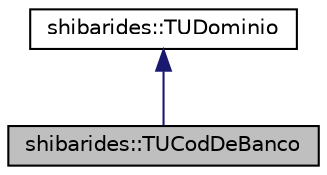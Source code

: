 digraph "shibarides::TUCodDeBanco"
{
  edge [fontname="Helvetica",fontsize="10",labelfontname="Helvetica",labelfontsize="10"];
  node [fontname="Helvetica",fontsize="10",shape=record];
  Node1 [label="shibarides::TUCodDeBanco",height=0.2,width=0.4,color="black", fillcolor="grey75", style="filled", fontcolor="black"];
  Node2 -> Node1 [dir="back",color="midnightblue",fontsize="10",style="solid",fontname="Helvetica"];
  Node2 [label="shibarides::TUDominio",height=0.2,width=0.4,color="black", fillcolor="white", style="filled",URL="$classshibarides_1_1TUDominio.html"];
}
